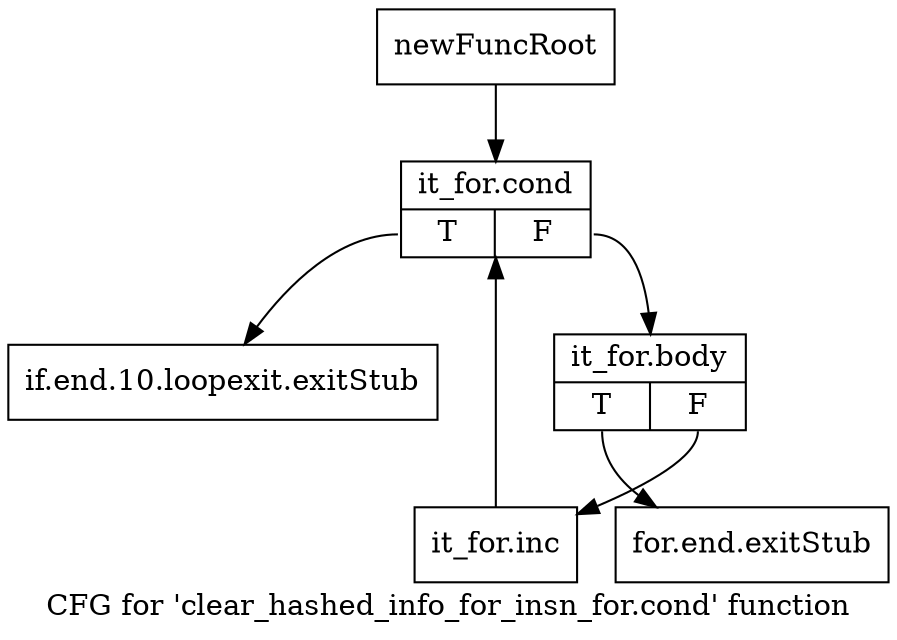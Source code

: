 digraph "CFG for 'clear_hashed_info_for_insn_for.cond' function" {
	label="CFG for 'clear_hashed_info_for_insn_for.cond' function";

	Node0xc068200 [shape=record,label="{newFuncRoot}"];
	Node0xc068200 -> Node0xc0686b0;
	Node0xc068610 [shape=record,label="{if.end.10.loopexit.exitStub}"];
	Node0xc068660 [shape=record,label="{for.end.exitStub}"];
	Node0xc0686b0 [shape=record,label="{it_for.cond|{<s0>T|<s1>F}}"];
	Node0xc0686b0:s0 -> Node0xc068610;
	Node0xc0686b0:s1 -> Node0xc068700;
	Node0xc068700 [shape=record,label="{it_for.body|{<s0>T|<s1>F}}"];
	Node0xc068700:s0 -> Node0xc068660;
	Node0xc068700:s1 -> Node0xc068750;
	Node0xc068750 [shape=record,label="{it_for.inc}"];
	Node0xc068750 -> Node0xc0686b0;
}
